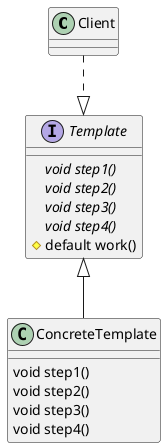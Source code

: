 @startuml
'https://plantuml.com/class-diagram

class Client

interface Template{
  {abstract} void step1()
  {abstract} void step2()
  {abstract} void step3()
  {abstract} void step4()
  # default work()
}

class ConcreteTemplate{
     void step1()
     void step2()
     void step3()
     void step4()
}

Template <|-- ConcreteTemplate
Client ..|> Template
@enduml